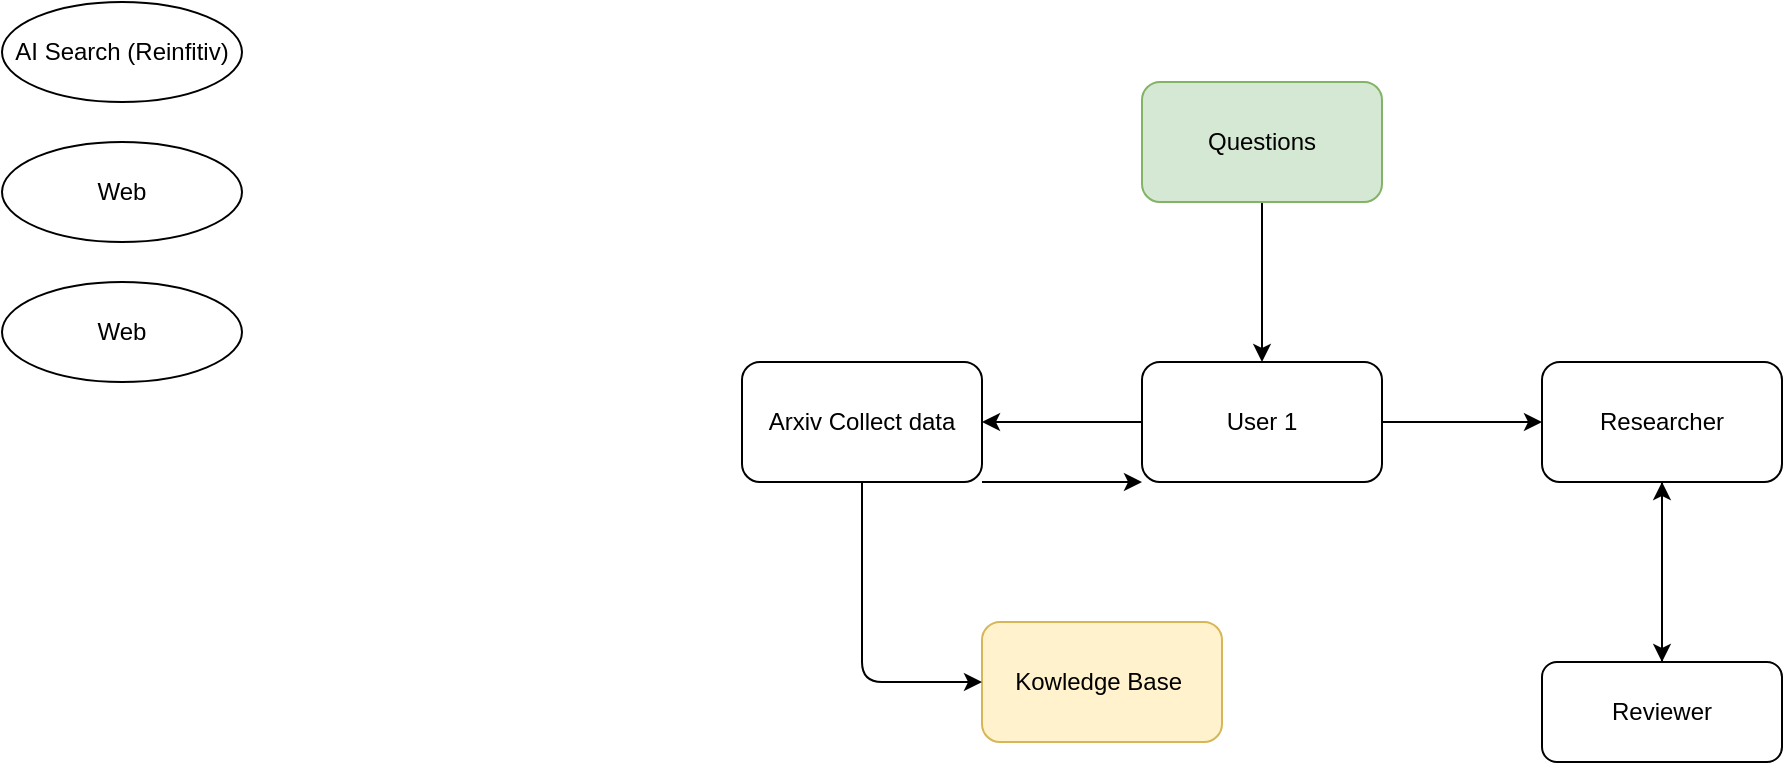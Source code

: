 <mxfile>
    <diagram id="RUPByahOpuaNvxw-4Roo" name="Page-1">
        <mxGraphModel dx="1052" dy="582" grid="1" gridSize="10" guides="1" tooltips="1" connect="1" arrows="1" fold="1" page="1" pageScale="1" pageWidth="1100" pageHeight="850" math="0" shadow="0">
            <root>
                <mxCell id="0"/>
                <mxCell id="1" parent="0"/>
                <mxCell id="2" value="Kowledge Base&amp;nbsp;" style="rounded=1;whiteSpace=wrap;html=1;fillColor=#fff2cc;strokeColor=#d6b656;" parent="1" vertex="1">
                    <mxGeometry x="510" y="350" width="120" height="60" as="geometry"/>
                </mxCell>
                <mxCell id="4" value="AI Search (Reinfitiv)" style="ellipse;whiteSpace=wrap;html=1;" parent="1" vertex="1">
                    <mxGeometry x="20" y="40" width="120" height="50" as="geometry"/>
                </mxCell>
                <mxCell id="5" value="Web" style="ellipse;whiteSpace=wrap;html=1;" parent="1" vertex="1">
                    <mxGeometry x="20" y="110" width="120" height="50" as="geometry"/>
                </mxCell>
                <mxCell id="6" value="Web" style="ellipse;whiteSpace=wrap;html=1;" parent="1" vertex="1">
                    <mxGeometry x="20" y="180" width="120" height="50" as="geometry"/>
                </mxCell>
                <mxCell id="9" value="" style="edgeStyle=none;html=1;" edge="1" parent="1" source="7" target="8">
                    <mxGeometry relative="1" as="geometry"/>
                </mxCell>
                <mxCell id="7" value="Questions" style="rounded=1;whiteSpace=wrap;html=1;fillColor=#d5e8d4;strokeColor=#82b366;" vertex="1" parent="1">
                    <mxGeometry x="590" y="80" width="120" height="60" as="geometry"/>
                </mxCell>
                <mxCell id="11" value="" style="edgeStyle=none;html=1;" edge="1" parent="1" source="8" target="10">
                    <mxGeometry relative="1" as="geometry"/>
                </mxCell>
                <mxCell id="17" value="" style="edgeStyle=none;jumpStyle=arc;html=1;" edge="1" parent="1" source="8" target="16">
                    <mxGeometry relative="1" as="geometry"/>
                </mxCell>
                <mxCell id="8" value="User 1" style="whiteSpace=wrap;html=1;rounded=1;" vertex="1" parent="1">
                    <mxGeometry x="590" y="220" width="120" height="60" as="geometry"/>
                </mxCell>
                <mxCell id="12" style="edgeStyle=none;html=1;entryX=0;entryY=0.5;entryDx=0;entryDy=0;jumpStyle=arc;" edge="1" parent="1" source="10" target="2">
                    <mxGeometry relative="1" as="geometry">
                        <Array as="points">
                            <mxPoint x="450" y="380"/>
                        </Array>
                    </mxGeometry>
                </mxCell>
                <mxCell id="14" style="edgeStyle=none;jumpStyle=arc;html=1;exitX=1;exitY=1;exitDx=0;exitDy=0;entryX=0;entryY=1;entryDx=0;entryDy=0;" edge="1" parent="1" source="10" target="8">
                    <mxGeometry relative="1" as="geometry"/>
                </mxCell>
                <mxCell id="10" value="Arxiv Collect data" style="whiteSpace=wrap;html=1;rounded=1;" vertex="1" parent="1">
                    <mxGeometry x="390" y="220" width="120" height="60" as="geometry"/>
                </mxCell>
                <mxCell id="19" value="" style="edgeStyle=none;jumpStyle=arc;html=1;" edge="1" parent="1" source="16" target="18">
                    <mxGeometry relative="1" as="geometry"/>
                </mxCell>
                <mxCell id="16" value="Researcher" style="whiteSpace=wrap;html=1;rounded=1;" vertex="1" parent="1">
                    <mxGeometry x="790" y="220" width="120" height="60" as="geometry"/>
                </mxCell>
                <mxCell id="20" style="edgeStyle=none;jumpStyle=arc;html=1;" edge="1" parent="1" source="18">
                    <mxGeometry relative="1" as="geometry">
                        <mxPoint x="850" y="280" as="targetPoint"/>
                    </mxGeometry>
                </mxCell>
                <mxCell id="18" value="Reviewer" style="whiteSpace=wrap;html=1;rounded=1;" vertex="1" parent="1">
                    <mxGeometry x="790" y="370" width="120" height="50" as="geometry"/>
                </mxCell>
            </root>
        </mxGraphModel>
    </diagram>
</mxfile>